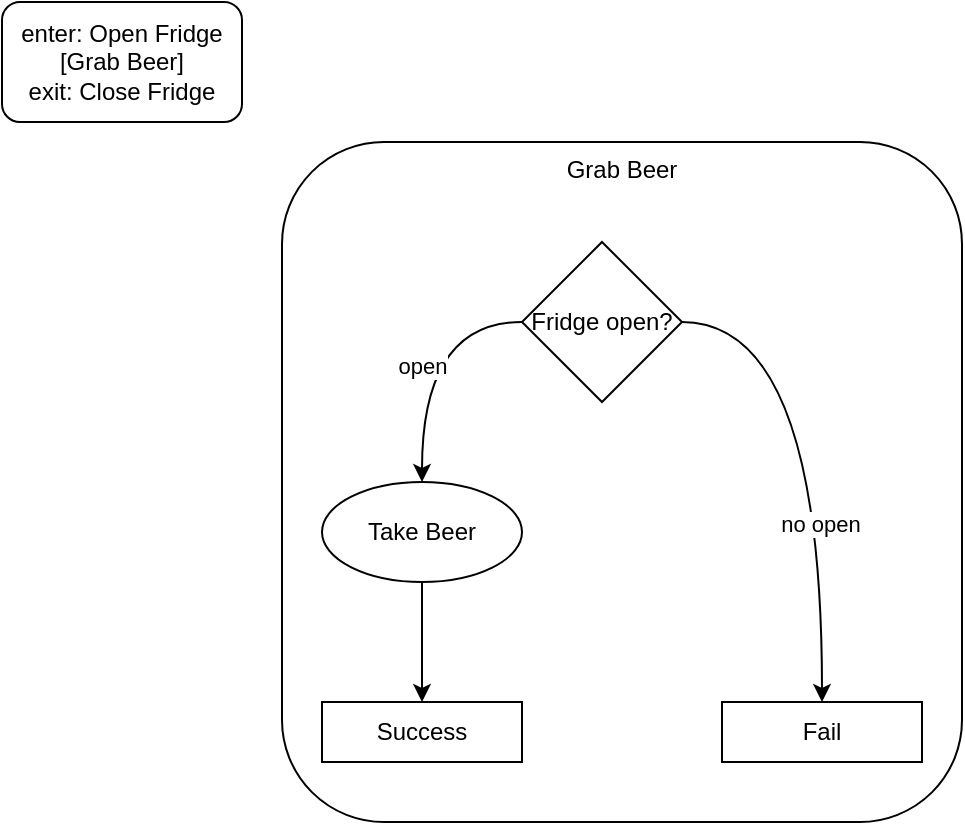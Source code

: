 <mxfile version="14.6.13" type="device"><diagram id="A_a66NTQRoLGFylW3lXn" name="Page-1"><mxGraphModel dx="1106" dy="806" grid="1" gridSize="10" guides="1" tooltips="1" connect="1" arrows="1" fold="1" page="1" pageScale="1" pageWidth="1100" pageHeight="850" math="0" shadow="0"><root><mxCell id="0"/><mxCell id="1" parent="0"/><mxCell id="1f-ChXbEW53y8z6Er6ou-1" value="Grab Beer" style="rounded=1;whiteSpace=wrap;html=1;verticalAlign=top;" vertex="1" parent="1"><mxGeometry x="620" y="190" width="340" height="340" as="geometry"/></mxCell><mxCell id="1f-ChXbEW53y8z6Er6ou-2" value="enter: Open Fridge&lt;br&gt;[Grab Beer]&lt;br&gt;exit: Close Fridge" style="rounded=1;whiteSpace=wrap;html=1;verticalAlign=middle;" vertex="1" parent="1"><mxGeometry x="480" y="120" width="120" height="60" as="geometry"/></mxCell><mxCell id="1f-ChXbEW53y8z6Er6ou-13" style="edgeStyle=orthogonalEdgeStyle;curved=1;orthogonalLoop=1;jettySize=auto;html=1;exitX=0.5;exitY=1;exitDx=0;exitDy=0;entryX=0.5;entryY=0;entryDx=0;entryDy=0;" edge="1" parent="1" source="1f-ChXbEW53y8z6Er6ou-5" target="1f-ChXbEW53y8z6Er6ou-10"><mxGeometry relative="1" as="geometry"/></mxCell><mxCell id="1f-ChXbEW53y8z6Er6ou-5" value="Take Beer" style="ellipse;whiteSpace=wrap;html=1;" vertex="1" parent="1"><mxGeometry x="640" y="360" width="100" height="50" as="geometry"/></mxCell><mxCell id="1f-ChXbEW53y8z6Er6ou-12" style="edgeStyle=orthogonalEdgeStyle;orthogonalLoop=1;jettySize=auto;html=1;exitX=0;exitY=0.5;exitDx=0;exitDy=0;entryX=0.5;entryY=0;entryDx=0;entryDy=0;curved=1;" edge="1" parent="1" source="1f-ChXbEW53y8z6Er6ou-9" target="1f-ChXbEW53y8z6Er6ou-5"><mxGeometry relative="1" as="geometry"/></mxCell><mxCell id="1f-ChXbEW53y8z6Er6ou-16" value="open" style="edgeLabel;html=1;align=center;verticalAlign=middle;resizable=0;points=[];" vertex="1" connectable="0" parent="1f-ChXbEW53y8z6Er6ou-12"><mxGeometry x="0.1" relative="1" as="geometry"><mxPoint as="offset"/></mxGeometry></mxCell><mxCell id="1f-ChXbEW53y8z6Er6ou-14" style="edgeStyle=orthogonalEdgeStyle;curved=1;orthogonalLoop=1;jettySize=auto;html=1;exitX=1;exitY=0.5;exitDx=0;exitDy=0;" edge="1" parent="1" source="1f-ChXbEW53y8z6Er6ou-9" target="1f-ChXbEW53y8z6Er6ou-11"><mxGeometry relative="1" as="geometry"/></mxCell><mxCell id="1f-ChXbEW53y8z6Er6ou-15" value="no open" style="edgeLabel;html=1;align=center;verticalAlign=middle;resizable=0;points=[];" vertex="1" connectable="0" parent="1f-ChXbEW53y8z6Er6ou-14"><mxGeometry x="0.314" y="-1" relative="1" as="geometry"><mxPoint as="offset"/></mxGeometry></mxCell><mxCell id="1f-ChXbEW53y8z6Er6ou-9" value="Fridge open?" style="rhombus;whiteSpace=wrap;html=1;" vertex="1" parent="1"><mxGeometry x="740" y="240" width="80" height="80" as="geometry"/></mxCell><mxCell id="1f-ChXbEW53y8z6Er6ou-10" value="Success" style="rounded=0;whiteSpace=wrap;html=1;" vertex="1" parent="1"><mxGeometry x="640" y="470" width="100" height="30" as="geometry"/></mxCell><mxCell id="1f-ChXbEW53y8z6Er6ou-11" value="Fail" style="rounded=0;whiteSpace=wrap;html=1;" vertex="1" parent="1"><mxGeometry x="840" y="470" width="100" height="30" as="geometry"/></mxCell></root></mxGraphModel></diagram></mxfile>